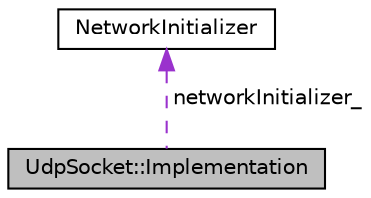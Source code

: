 digraph "UdpSocket::Implementation"
{
 // LATEX_PDF_SIZE
  edge [fontname="Helvetica",fontsize="10",labelfontname="Helvetica",labelfontsize="10"];
  node [fontname="Helvetica",fontsize="10",shape=record];
  Node1 [label="UdpSocket::Implementation",height=0.2,width=0.4,color="black", fillcolor="grey75", style="filled", fontcolor="black",tooltip=" "];
  Node2 -> Node1 [dir="back",color="darkorchid3",fontsize="10",style="dashed",label=" networkInitializer_" ,fontname="Helvetica"];
  Node2 [label="NetworkInitializer",height=0.2,width=0.4,color="black", fillcolor="white", style="filled",URL="$classNetworkInitializer.html",tooltip=" "];
}
